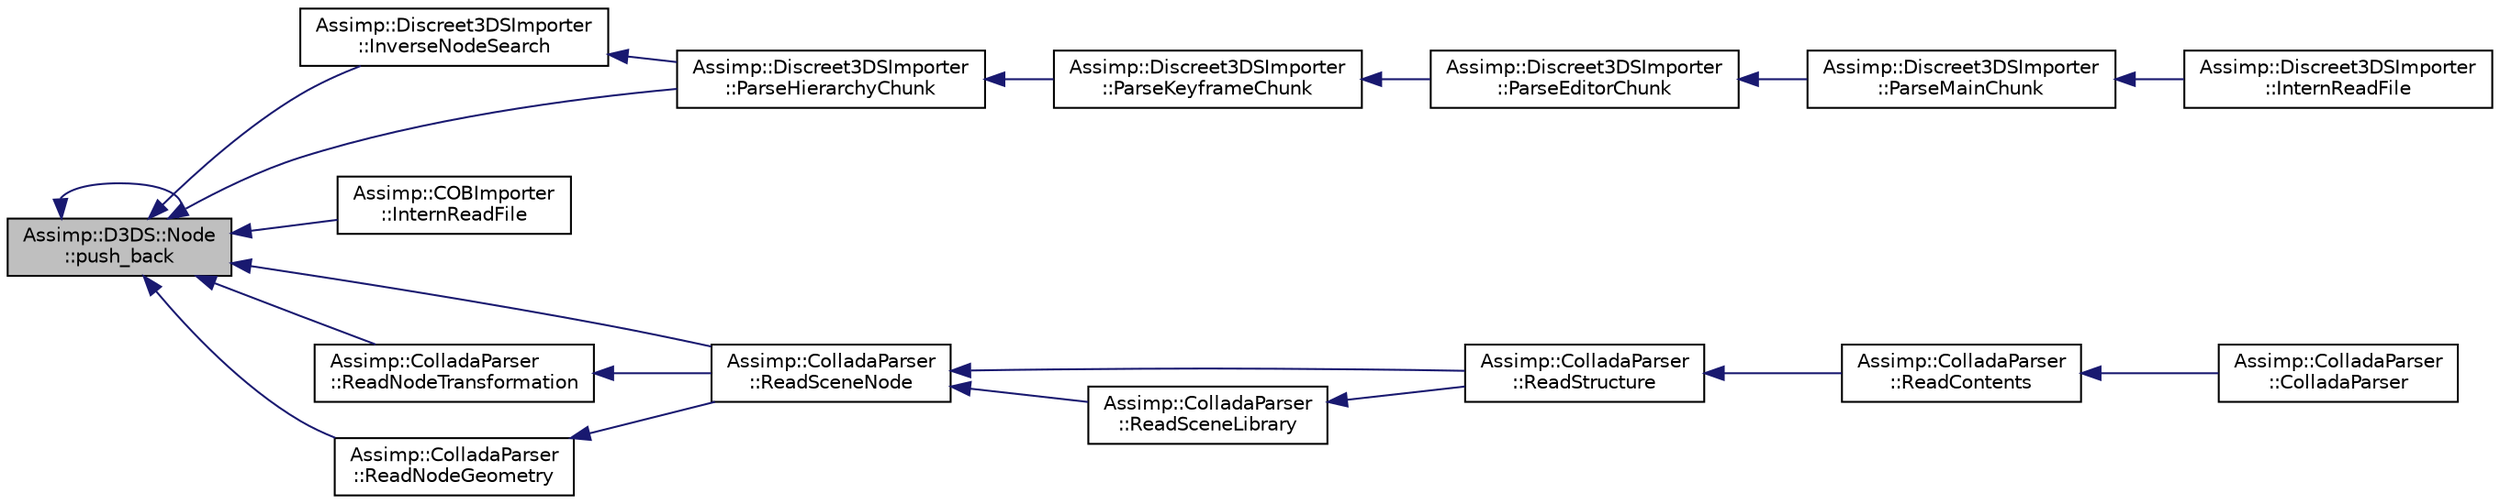 digraph "Assimp::D3DS::Node::push_back"
{
  edge [fontname="Helvetica",fontsize="10",labelfontname="Helvetica",labelfontsize="10"];
  node [fontname="Helvetica",fontsize="10",shape=record];
  rankdir="LR";
  Node1 [label="Assimp::D3DS::Node\l::push_back",height=0.2,width=0.4,color="black", fillcolor="grey75", style="filled", fontcolor="black"];
  Node1 -> Node1 [dir="back",color="midnightblue",fontsize="10",style="solid",fontname="Helvetica"];
  Node1 -> Node2 [dir="back",color="midnightblue",fontsize="10",style="solid",fontname="Helvetica"];
  Node2 [label="Assimp::Discreet3DSImporter\l::InverseNodeSearch",height=0.2,width=0.4,color="black", fillcolor="white", style="filled",URL="$class_assimp_1_1_discreet3_d_s_importer.html#ad327257d0e1abb7e18fbc0d094f16455"];
  Node2 -> Node3 [dir="back",color="midnightblue",fontsize="10",style="solid",fontname="Helvetica"];
  Node3 [label="Assimp::Discreet3DSImporter\l::ParseHierarchyChunk",height=0.2,width=0.4,color="black", fillcolor="white", style="filled",URL="$class_assimp_1_1_discreet3_d_s_importer.html#a05fd11e49ea30b289cd176a4418ec33c"];
  Node3 -> Node4 [dir="back",color="midnightblue",fontsize="10",style="solid",fontname="Helvetica"];
  Node4 [label="Assimp::Discreet3DSImporter\l::ParseKeyframeChunk",height=0.2,width=0.4,color="black", fillcolor="white", style="filled",URL="$class_assimp_1_1_discreet3_d_s_importer.html#a7557960504c1f4195c7111878d33b234"];
  Node4 -> Node5 [dir="back",color="midnightblue",fontsize="10",style="solid",fontname="Helvetica"];
  Node5 [label="Assimp::Discreet3DSImporter\l::ParseEditorChunk",height=0.2,width=0.4,color="black", fillcolor="white", style="filled",URL="$class_assimp_1_1_discreet3_d_s_importer.html#addcb60797b0e32d22344072686c689c5"];
  Node5 -> Node6 [dir="back",color="midnightblue",fontsize="10",style="solid",fontname="Helvetica"];
  Node6 [label="Assimp::Discreet3DSImporter\l::ParseMainChunk",height=0.2,width=0.4,color="black", fillcolor="white", style="filled",URL="$class_assimp_1_1_discreet3_d_s_importer.html#adbcf9fbe5c00a734e1939dbadd75604e"];
  Node6 -> Node7 [dir="back",color="midnightblue",fontsize="10",style="solid",fontname="Helvetica"];
  Node7 [label="Assimp::Discreet3DSImporter\l::InternReadFile",height=0.2,width=0.4,color="black", fillcolor="white", style="filled",URL="$class_assimp_1_1_discreet3_d_s_importer.html#abf7e6eb912d47870e4b3ceec16376a90"];
  Node1 -> Node3 [dir="back",color="midnightblue",fontsize="10",style="solid",fontname="Helvetica"];
  Node1 -> Node8 [dir="back",color="midnightblue",fontsize="10",style="solid",fontname="Helvetica"];
  Node8 [label="Assimp::COBImporter\l::InternReadFile",height=0.2,width=0.4,color="black", fillcolor="white", style="filled",URL="$class_assimp_1_1_c_o_b_importer.html#a24dc861939b2cbfccab4609b937ca2e2"];
  Node1 -> Node9 [dir="back",color="midnightblue",fontsize="10",style="solid",fontname="Helvetica"];
  Node9 [label="Assimp::ColladaParser\l::ReadSceneNode",height=0.2,width=0.4,color="black", fillcolor="white", style="filled",URL="$class_assimp_1_1_collada_parser.html#a7d056e872b37fa305b2bd654b33798c3"];
  Node9 -> Node10 [dir="back",color="midnightblue",fontsize="10",style="solid",fontname="Helvetica"];
  Node10 [label="Assimp::ColladaParser\l::ReadStructure",height=0.2,width=0.4,color="black", fillcolor="white", style="filled",URL="$class_assimp_1_1_collada_parser.html#a33b811a5865cf91cdbb264c49e2c05ae"];
  Node10 -> Node11 [dir="back",color="midnightblue",fontsize="10",style="solid",fontname="Helvetica"];
  Node11 [label="Assimp::ColladaParser\l::ReadContents",height=0.2,width=0.4,color="black", fillcolor="white", style="filled",URL="$class_assimp_1_1_collada_parser.html#a1744f170a70bdbfbe6a3877a570f7546"];
  Node11 -> Node12 [dir="back",color="midnightblue",fontsize="10",style="solid",fontname="Helvetica"];
  Node12 [label="Assimp::ColladaParser\l::ColladaParser",height=0.2,width=0.4,color="black", fillcolor="white", style="filled",URL="$class_assimp_1_1_collada_parser.html#a1567efb45f7129a79e9c93a782338b37"];
  Node9 -> Node13 [dir="back",color="midnightblue",fontsize="10",style="solid",fontname="Helvetica"];
  Node13 [label="Assimp::ColladaParser\l::ReadSceneLibrary",height=0.2,width=0.4,color="black", fillcolor="white", style="filled",URL="$class_assimp_1_1_collada_parser.html#a752dff96135606767463d3bc1097ef5b"];
  Node13 -> Node10 [dir="back",color="midnightblue",fontsize="10",style="solid",fontname="Helvetica"];
  Node1 -> Node14 [dir="back",color="midnightblue",fontsize="10",style="solid",fontname="Helvetica"];
  Node14 [label="Assimp::ColladaParser\l::ReadNodeTransformation",height=0.2,width=0.4,color="black", fillcolor="white", style="filled",URL="$class_assimp_1_1_collada_parser.html#acb87aa2fff3dc4d11a1f205d339e893e"];
  Node14 -> Node9 [dir="back",color="midnightblue",fontsize="10",style="solid",fontname="Helvetica"];
  Node1 -> Node15 [dir="back",color="midnightblue",fontsize="10",style="solid",fontname="Helvetica"];
  Node15 [label="Assimp::ColladaParser\l::ReadNodeGeometry",height=0.2,width=0.4,color="black", fillcolor="white", style="filled",URL="$class_assimp_1_1_collada_parser.html#ac35b135870cf8339a9e91b9ac48d153b"];
  Node15 -> Node9 [dir="back",color="midnightblue",fontsize="10",style="solid",fontname="Helvetica"];
}
